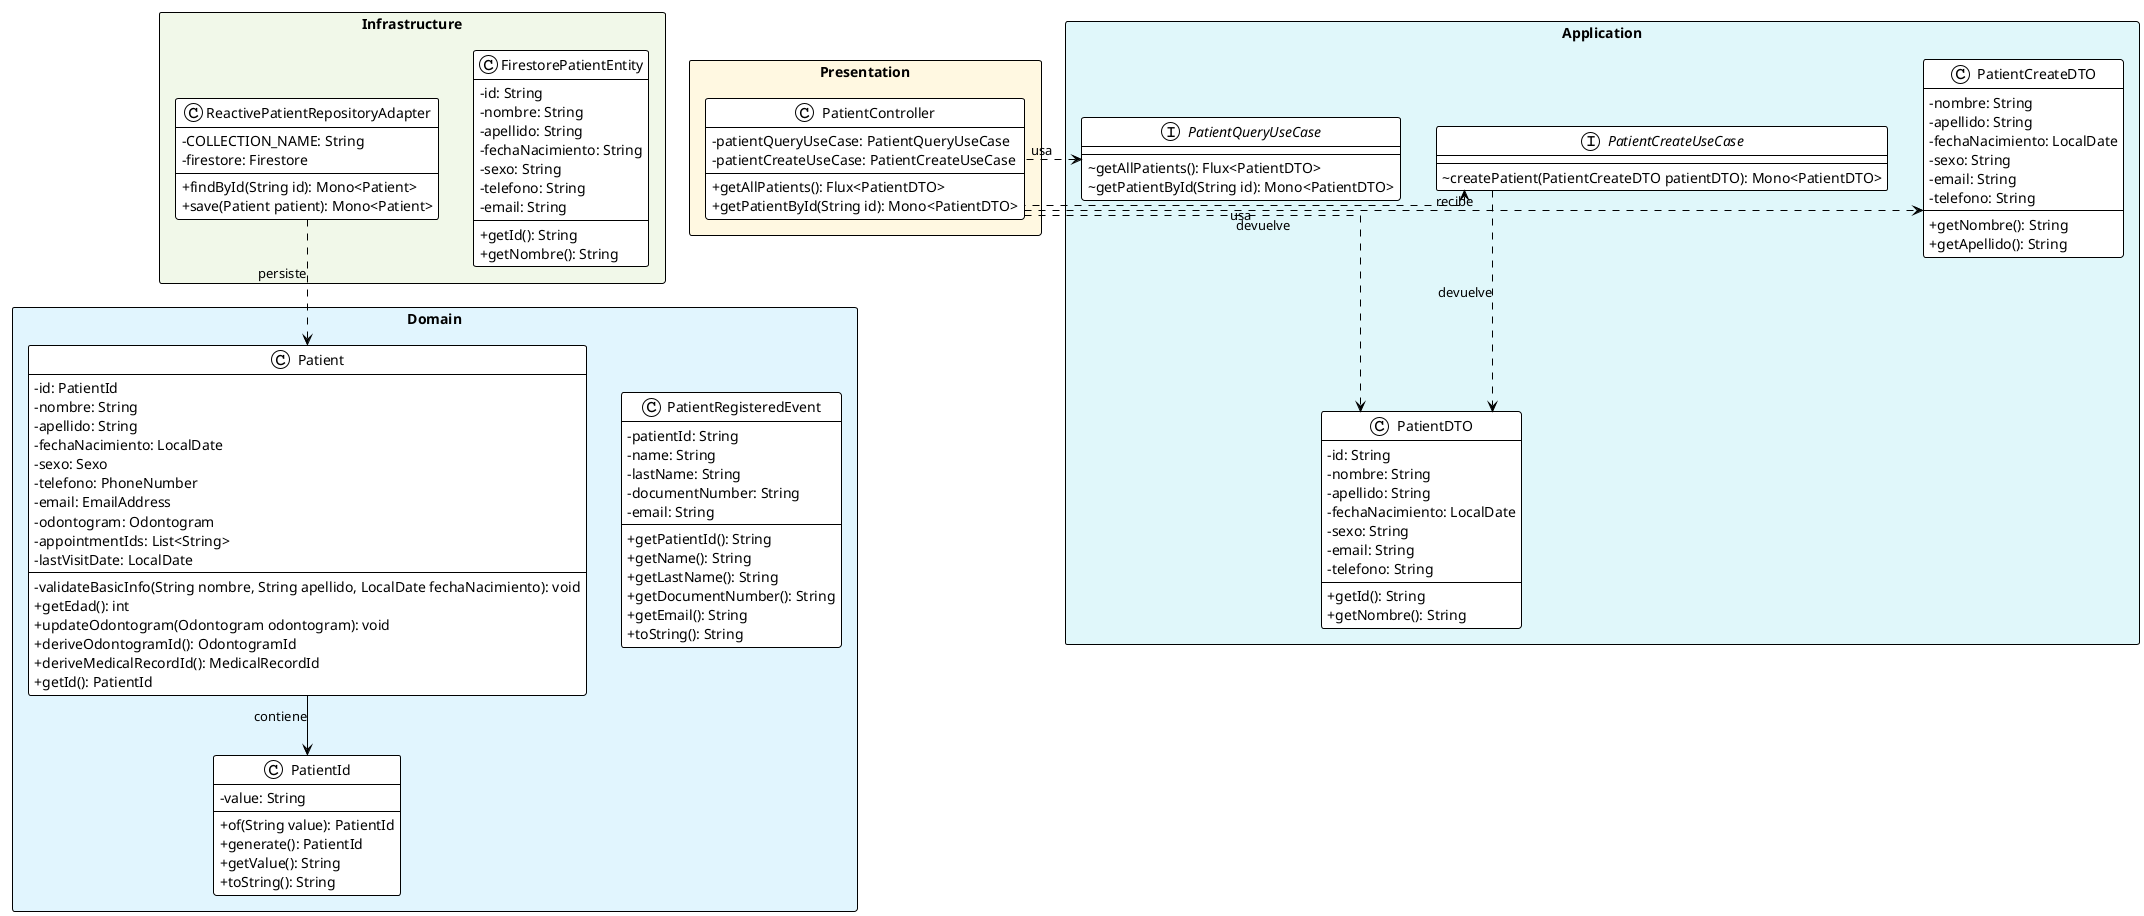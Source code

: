 @startuml "Patient - Diagrama DDD End-to-End"

!theme plain

' Configuración de estilos simplificada compatible con versiones recientes
skinparam backgroundColor white
skinparam stereotypeCBackgroundColor white
skinparam stereotypeCBorderColor black
skinparam stereotypeNBackgroundColor white
skinparam stereotypeNBorderColor black
skinparam usecaseStereotypeFontColor black
skinparam usecaseStereotypeFontName Verdana
skinparam linetype ortho
skinparam packageStyle rectangle
skinparam classAttributeIconSize 0
skinparam shadowing false

' Definición de paquetes y clases
package "Domain" as domain #e1f5fe {
  class "PatientRegisteredEvent" {
    - patientId: String
    - name: String
    - lastName: String
    - documentNumber: String
    - email: String

    + getPatientId(): String
    + getName(): String
    + getLastName(): String
    + getDocumentNumber(): String
    + getEmail(): String
    + toString(): String
  }
  
  class "Patient" {
    - id: PatientId
    - nombre: String
    - apellido: String
    - fechaNacimiento: LocalDate
    - sexo: Sexo
    - telefono: PhoneNumber
    - email: EmailAddress
    - odontogram: Odontogram
    - appointmentIds: List<String>
    - lastVisitDate: LocalDate

    - validateBasicInfo(String nombre, String apellido, LocalDate fechaNacimiento): void
    + getEdad(): int
    + updateOdontogram(Odontogram odontogram): void
    + deriveOdontogramId(): OdontogramId
    + deriveMedicalRecordId(): MedicalRecordId
    + getId(): PatientId
  }
  
  class "PatientId" {
    - value: String

    + of(String value): PatientId
    + generate(): PatientId
    + getValue(): String
    + toString(): String
  }
}

package "Infrastructure" as infrastructure #f1f8e9 {
  class "FirestorePatientEntity" {
    - id: String
    - nombre: String
    - apellido: String
    - fechaNacimiento: String
    - sexo: String
    - telefono: String
    - email: String

    + getId(): String
    + getNombre(): String
  }
  
  class "ReactivePatientRepositoryAdapter" {
    - COLLECTION_NAME: String
    - firestore: Firestore

    + findById(String id): Mono<Patient>
    + save(Patient patient): Mono<Patient>
  }
}

package "Presentation" as presentation #fff8e1 {
  class "PatientController" {
    - patientQueryUseCase: PatientQueryUseCase
    - patientCreateUseCase: PatientCreateUseCase

    + getAllPatients(): Flux<PatientDTO>
    + getPatientById(String id): Mono<PatientDTO>
  }
}

package "Application" as application #e0f7fa {
  class "PatientCreateDTO" {
    - nombre: String
    - apellido: String
    - fechaNacimiento: LocalDate
    - sexo: String
    - email: String
    - telefono: String

    + getNombre(): String
    + getApellido(): String
  }
  
  class "PatientDTO" {
    - id: String
    - nombre: String
    - apellido: String
    - fechaNacimiento: LocalDate
    - sexo: String
    - email: String
    - telefono: String

    + getId(): String
    + getNombre(): String
  }
  
  interface "PatientCreateUseCase" {
    ~ createPatient(PatientCreateDTO patientDTO): Mono<PatientDTO>
  }
  
  interface "PatientQueryUseCase" {
    ~ getAllPatients(): Flux<PatientDTO>
    ~ getPatientById(String id): Mono<PatientDTO>
  }
}

' Relaciones entre clases
Patient --> PatientId : contiene
PatientCreateUseCase <.. PatientController : usa
PatientQueryUseCase <.. PatientController : usa
ReactivePatientRepositoryAdapter ..> Patient : persiste
PatientController ..> PatientDTO : devuelve
PatientCreateUseCase ..> PatientDTO : devuelve
PatientController ..> PatientCreateDTO : recibe

@enduml